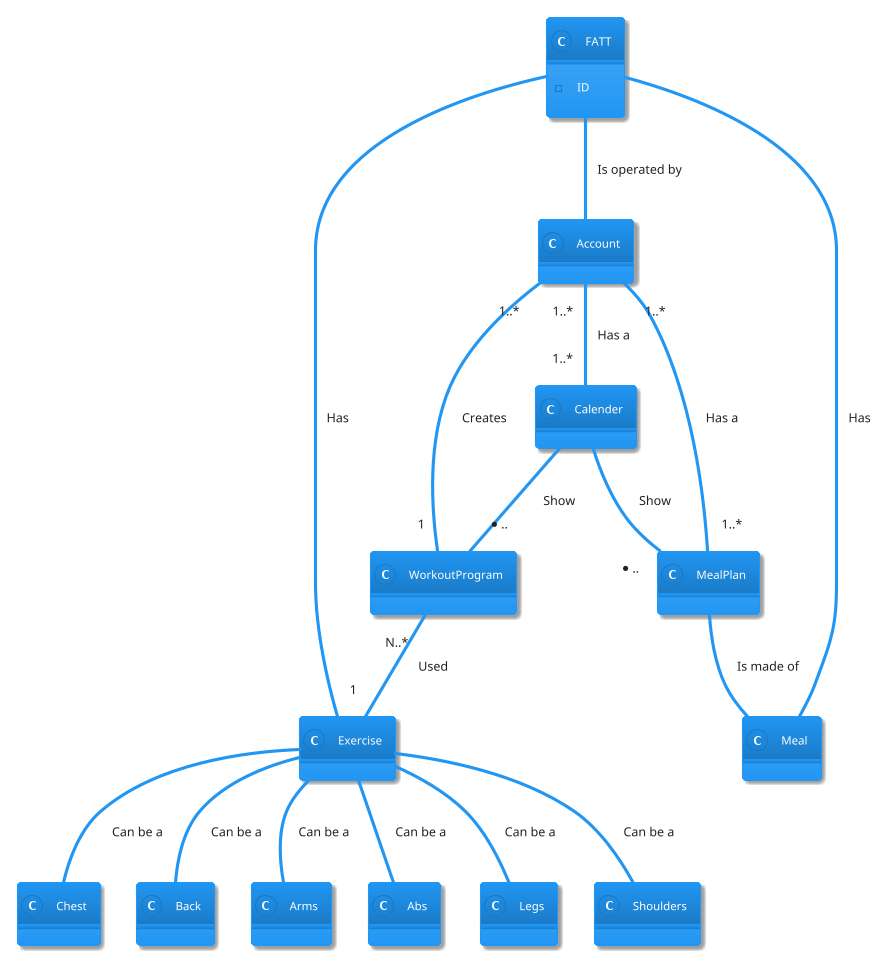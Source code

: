 @startuml
' !theme carbon-gray
' !theme plain
' !theme aws-orange
!theme materia

class Account {
}


Class WorkoutProgram {
}

class Exercise {
}

class Chest {
}

class Back {
}

class Arms {
}

class Abs{

}

class Legs {

}

class Shoulders {

}

class MealPlan {

}

class Meal {
}

class Calender {
}

Class FATT {
    - ID
}

FATT -- Account : Is operated by 
FATT -- Exercise : Has 
FATT -- Meal : Has 


Account "1..*" -- "1..*" MealPlan : Has a 
Account "1..*" -- "1..*" Calender : Has a
Account "1..*" -- "1" WorkoutProgram : Creates


MealPlan -- Meal : Is made of


WorkoutProgram "N..*" -- "1" Exercise : Used  

Exercise -- Chest : Can be a
Exercise -- Back : Can be a
Exercise -- Arms : Can be a
Exercise -- Legs : Can be a
Exercise -- Shoulders : Can be a
Exercise -- Abs : Can be a 

Calender -- "*.." WorkoutProgram : Show
Calender --  "*.." MealPlan : Show






@enduml
